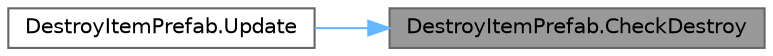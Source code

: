 digraph "DestroyItemPrefab.CheckDestroy"
{
 // LATEX_PDF_SIZE
  bgcolor="transparent";
  edge [fontname=Helvetica,fontsize=10,labelfontname=Helvetica,labelfontsize=10];
  node [fontname=Helvetica,fontsize=10,shape=box,height=0.2,width=0.4];
  rankdir="RL";
  Node1 [id="Node000001",label="DestroyItemPrefab.CheckDestroy",height=0.2,width=0.4,color="gray40", fillcolor="grey60", style="filled", fontcolor="black",tooltip=" "];
  Node1 -> Node2 [id="edge1_Node000001_Node000002",dir="back",color="steelblue1",style="solid",tooltip=" "];
  Node2 [id="Node000002",label="DestroyItemPrefab.Update",height=0.2,width=0.4,color="grey40", fillcolor="white", style="filled",URL="$class_destroy_item_prefab.html#af63bc88030a8b8d72aec70521707f018",tooltip=" "];
}
